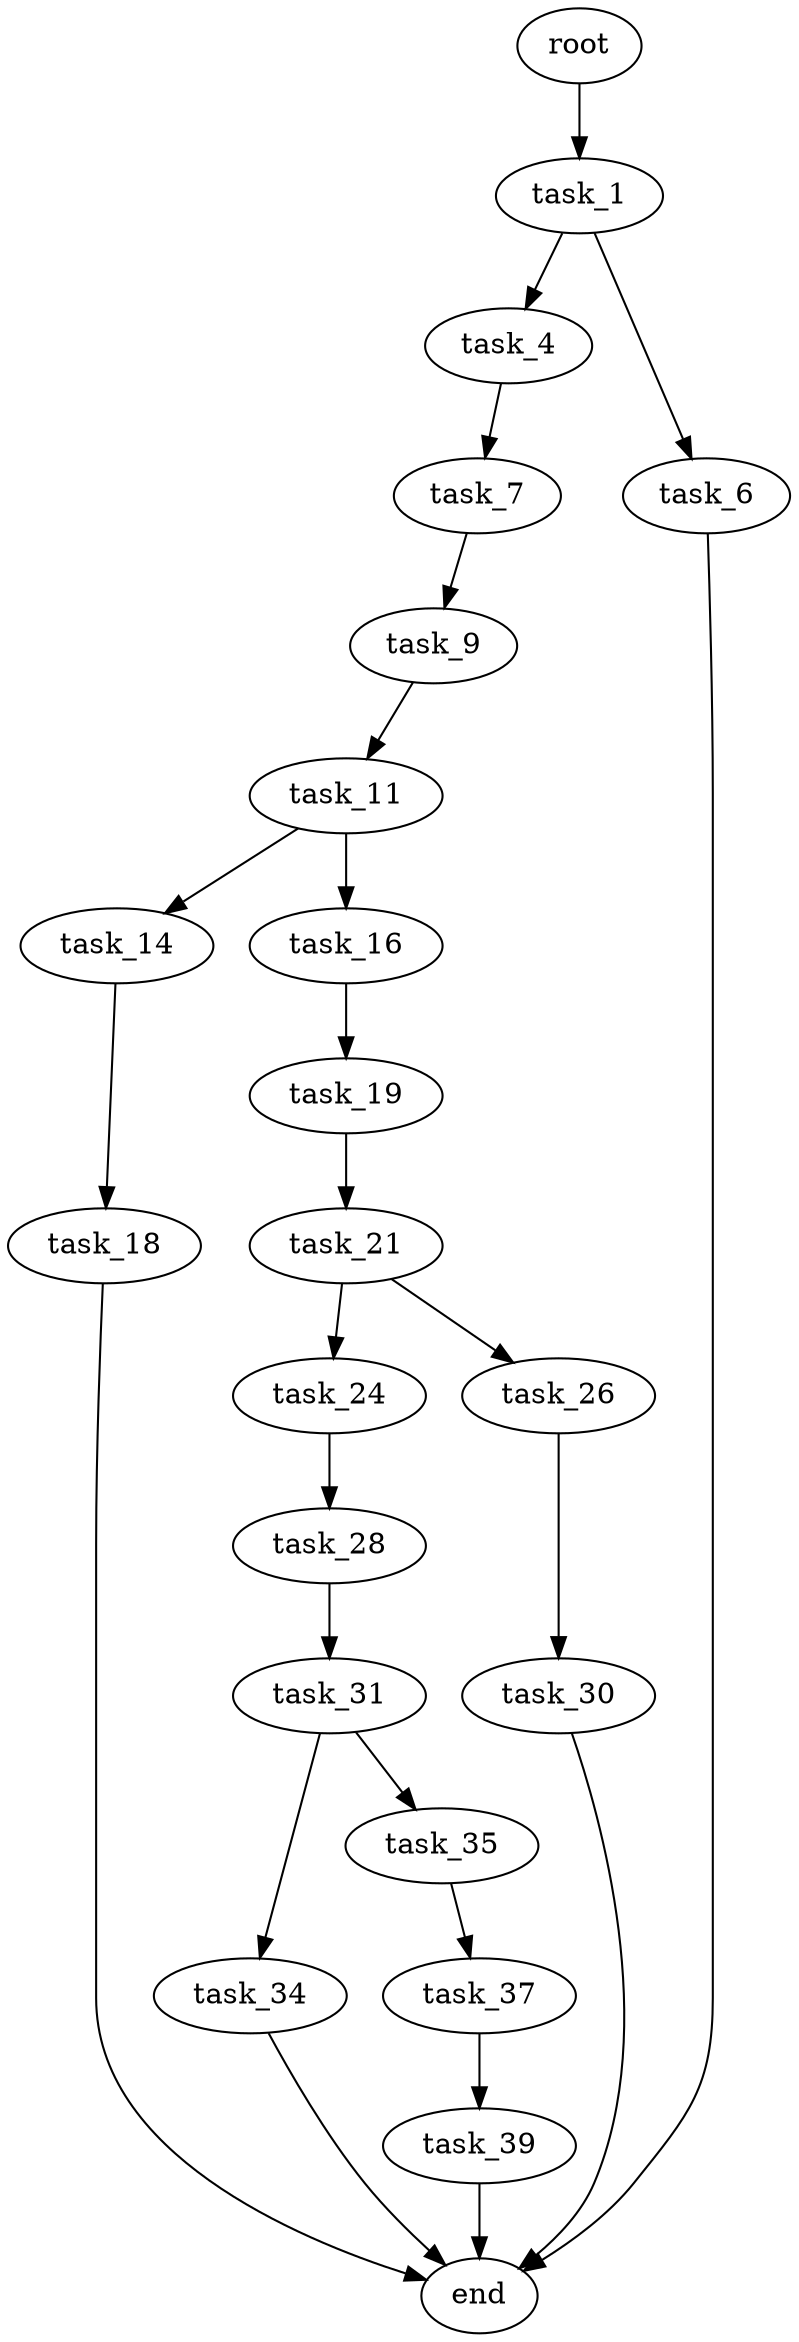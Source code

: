 digraph G {
  root [size="0.000000"];
  task_1 [size="1073741824000.000000"];
  task_4 [size="9231481501.000000"];
  task_6 [size="819462211856.000000"];
  task_7 [size="18254728566.000000"];
  task_9 [size="1630509176.000000"];
  task_11 [size="8589934592.000000"];
  task_14 [size="326172232932.000000"];
  task_16 [size="64099710656.000000"];
  task_18 [size="68719476736.000000"];
  task_19 [size="28991029248.000000"];
  task_21 [size="368293445632.000000"];
  task_24 [size="17170809160.000000"];
  task_26 [size="134217728000.000000"];
  task_28 [size="1824283711.000000"];
  task_30 [size="368293445632.000000"];
  task_31 [size="1073741824000.000000"];
  task_34 [size="18456956902.000000"];
  task_35 [size="170924815011.000000"];
  task_37 [size="40686309147.000000"];
  task_39 [size="991972757940.000000"];
  end [size="0.000000"];

  root -> task_1 [size="1.000000"];
  task_1 -> task_4 [size="838860800.000000"];
  task_1 -> task_6 [size="838860800.000000"];
  task_4 -> task_7 [size="209715200.000000"];
  task_6 -> end [size="1.000000"];
  task_7 -> task_9 [size="679477248.000000"];
  task_9 -> task_11 [size="134217728.000000"];
  task_11 -> task_14 [size="33554432.000000"];
  task_11 -> task_16 [size="33554432.000000"];
  task_14 -> task_18 [size="209715200.000000"];
  task_16 -> task_19 [size="75497472.000000"];
  task_18 -> end [size="1.000000"];
  task_19 -> task_21 [size="75497472.000000"];
  task_21 -> task_24 [size="411041792.000000"];
  task_21 -> task_26 [size="411041792.000000"];
  task_24 -> task_28 [size="301989888.000000"];
  task_26 -> task_30 [size="209715200.000000"];
  task_28 -> task_31 [size="33554432.000000"];
  task_30 -> end [size="1.000000"];
  task_31 -> task_34 [size="838860800.000000"];
  task_31 -> task_35 [size="838860800.000000"];
  task_34 -> end [size="1.000000"];
  task_35 -> task_37 [size="209715200.000000"];
  task_37 -> task_39 [size="33554432.000000"];
  task_39 -> end [size="1.000000"];
}
